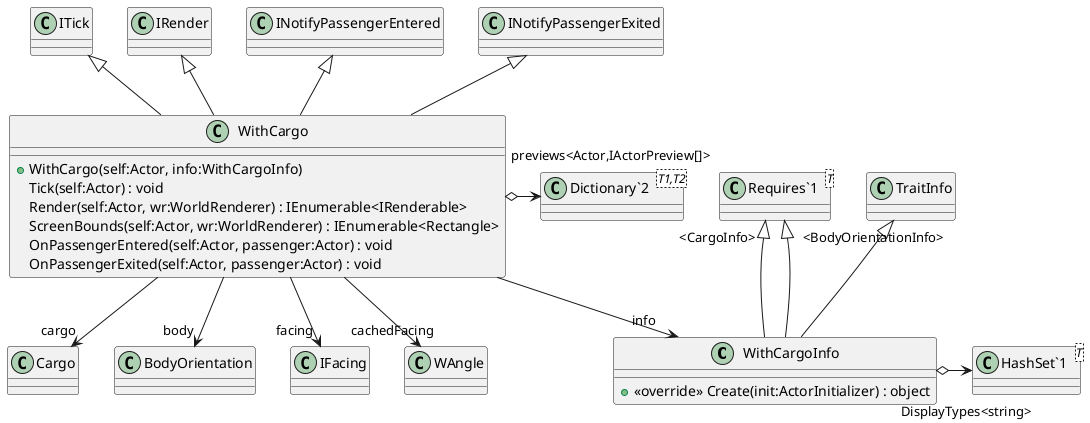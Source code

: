 @startuml
class WithCargoInfo {
    + <<override>> Create(init:ActorInitializer) : object
}
class WithCargo {
    + WithCargo(self:Actor, info:WithCargoInfo)
    Tick(self:Actor) : void
    Render(self:Actor, wr:WorldRenderer) : IEnumerable<IRenderable>
    ScreenBounds(self:Actor, wr:WorldRenderer) : IEnumerable<Rectangle>
    OnPassengerEntered(self:Actor, passenger:Actor) : void
    OnPassengerExited(self:Actor, passenger:Actor) : void
}
class "Requires`1"<T> {
}
class "HashSet`1"<T> {
}
class "Dictionary`2"<T1,T2> {
}
TraitInfo <|-- WithCargoInfo
"Requires`1" "<CargoInfo>" <|-- WithCargoInfo
"Requires`1" "<BodyOrientationInfo>" <|-- WithCargoInfo
WithCargoInfo o-> "DisplayTypes<string>" "HashSet`1"
ITick <|-- WithCargo
IRender <|-- WithCargo
INotifyPassengerEntered <|-- WithCargo
INotifyPassengerExited <|-- WithCargo
WithCargo --> "info" WithCargoInfo
WithCargo --> "cargo" Cargo
WithCargo --> "body" BodyOrientation
WithCargo --> "facing" IFacing
WithCargo --> "cachedFacing" WAngle
WithCargo o-> "previews<Actor,IActorPreview[]>" "Dictionary`2"
@enduml
